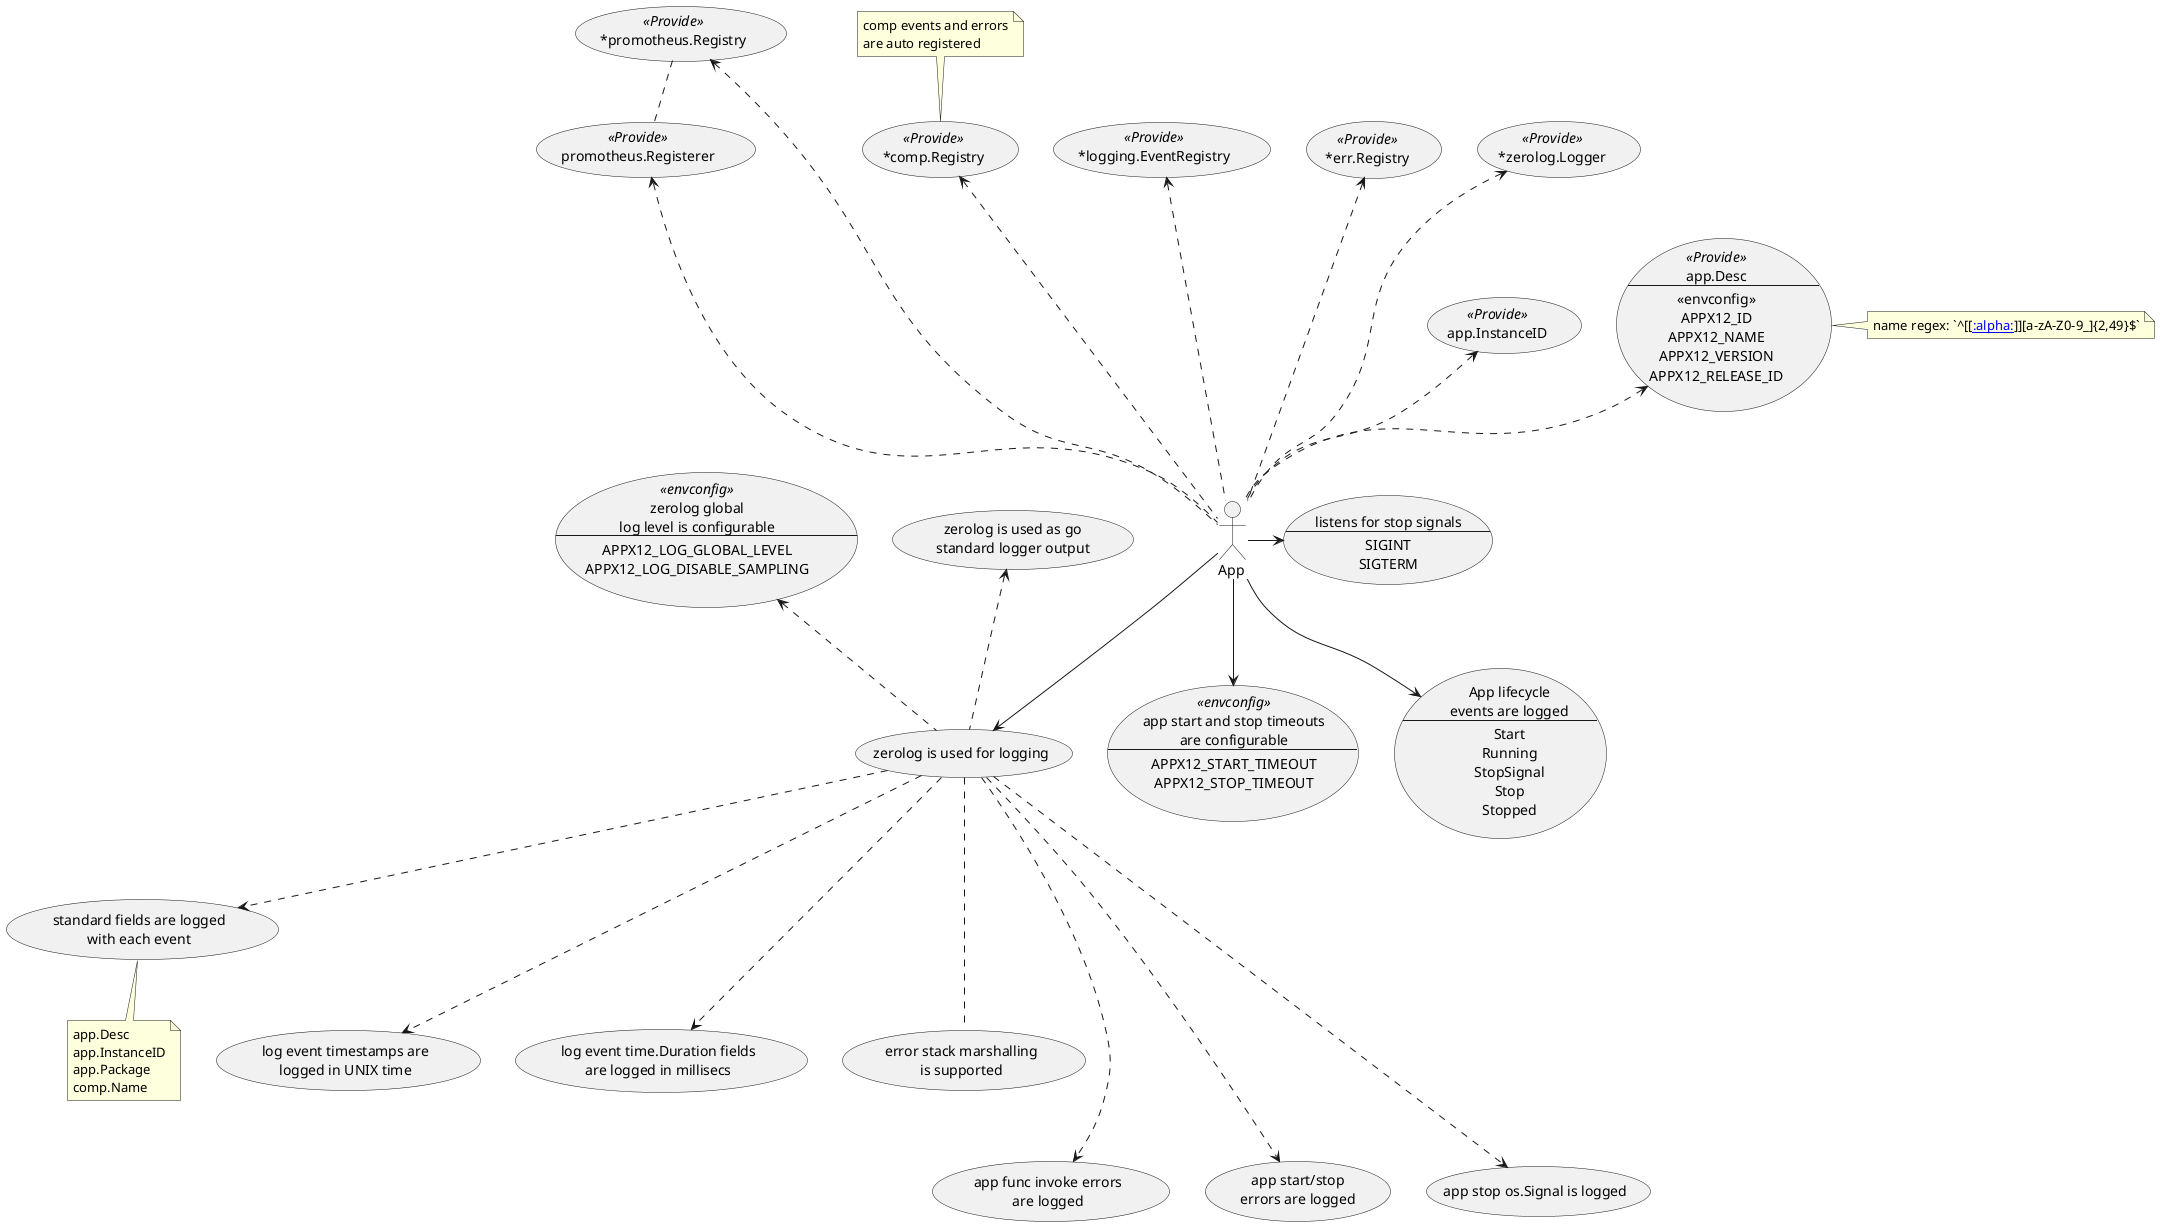@startuml
skinparam usecase {
	BackgroundColor<< NEW >> DarkSeaGreen
	BorderColor<< NEW >> YellowGreen
}

actor :App : as APP

usecase APP_TIMEOUTS << envconfig >> as "
app start and stop timeouts
are configurable
---
APPX12_START_TIMEOUT
APPX12_STOP_TIMEOUT
"

usecase APP_LOGGING as "zerolog is used for logging"
usecase ZEROLOG_CONFIG << envconfig >> as "
zerolog global
log level is configurable
---
APPX12_LOG_GLOBAL_LEVEL
APPX12_LOG_DISABLE_SAMPLING
"

usecase LOG_APP_DESC as "standard fields are logged
with each event"

note bottom of LOG_APP_DESC {
app.Desc
app.InstanceID
app.Package
comp.Name
}

usecase LOG_TIMESTAMP as "log event timestamps are
logged in UNIX time"

usecase LOG_DURATION as "log event time.Duration fields
are logged in millisecs"

usecase LOG_ERROR_STACK_MARSHALLER as "error stack marshalling
is supported"

usecase GO_LOGGING as "zerolog is used as go
standard logger output"

usecase PROVIDE_APP_DESC << Provide >> as "
app.Desc
---
<<envconfig>>
APPX12_ID
APPX12_NAME
APPX12_VERSION
APPX12_RELEASE_ID
"

note as NAME_REGEX
name regex: `^[[[[:alpha:]]]][a-zA-Z0-9_]{2,49}$`
end note

PROVIDE_APP_DESC . NAME_REGEX

usecase PROVIDE_APP_INSTANCE_ID << Provide >> as "app.InstanceID"

usecase PROVIDE_LOGGER << Provide >> as "*zerolog.Logger"
usecase PROVIDE_ERR_REGISTRY << Provide >> as "*err.Registry"
usecase PROVIDE_EVENT_REGISTRY << Provide >> as "*logging.EventRegistry"
usecase PROVIDE_COMP_REGISTRY << Provide >> as "*comp.Registry"

note as COMP_REGISTRY_NOTES
comp events and errors
are auto registered
end note

COMP_REGISTRY_NOTES ..> PROVIDE_COMP_REGISTRY

usecase PROVIDE_PROMETHEUS_REGISTRY << Provide >> as "*promotheus.Registry"
usecase PROVIDE_PROMETHEUS_REGISTERER << Provide >> as "promotheus.Registerer"

PROVIDE_PROMETHEUS_REGISTRY .. PROVIDE_PROMETHEUS_REGISTERER

APP .up.> PROVIDE_APP_DESC
APP .up.> PROVIDE_APP_INSTANCE_ID
APP .up..> PROVIDE_LOGGER
APP .up..> PROVIDE_ERR_REGISTRY
APP .up..> PROVIDE_EVENT_REGISTRY
APP .up..> PROVIDE_COMP_REGISTRY
APP .up..> PROVIDE_PROMETHEUS_REGISTRY
APP .up..> PROVIDE_PROMETHEUS_REGISTERER

usecase LOG_APP_LIFECYCLE_EVENTS as "App lifecycle
events are logged
---
Start
Running
StopSignal
Stop
Stopped"

usecase LOG_APP_INVOKE_ERRORS as "app func invoke errors
are logged"

usecase LOG_APP_START_STOP_ERRORS as "app start/stop
errors are logged"

usecase LOG_STOP_SIGNAL_EVENT as "app stop os.Signal is logged"

usecase APP_STOP_SIGNALS as "listens for stop signals
---
SIGINT
SIGTERM
"

APP_LOGGING .up.> GO_LOGGING
APP_LOGGING .up.> ZEROLOG_CONFIG
APP_LOGGING ..> LOG_APP_DESC
APP_LOGGING ...> LOG_TIMESTAMP
APP_LOGGING ...> LOG_DURATION
APP_LOGGING ....> LOG_APP_INVOKE_ERRORS
APP_LOGGING ....> LOG_APP_START_STOP_ERRORS
APP_LOGGING ....> LOG_STOP_SIGNAL_EVENT
APP_LOGGING ... LOG_ERROR_STACK_MARSHALLER


APP --> APP_TIMEOUTS
APP --> APP_LOGGING

APP --> LOG_APP_LIFECYCLE_EVENTS
APP -> APP_STOP_SIGNALS

@enduml